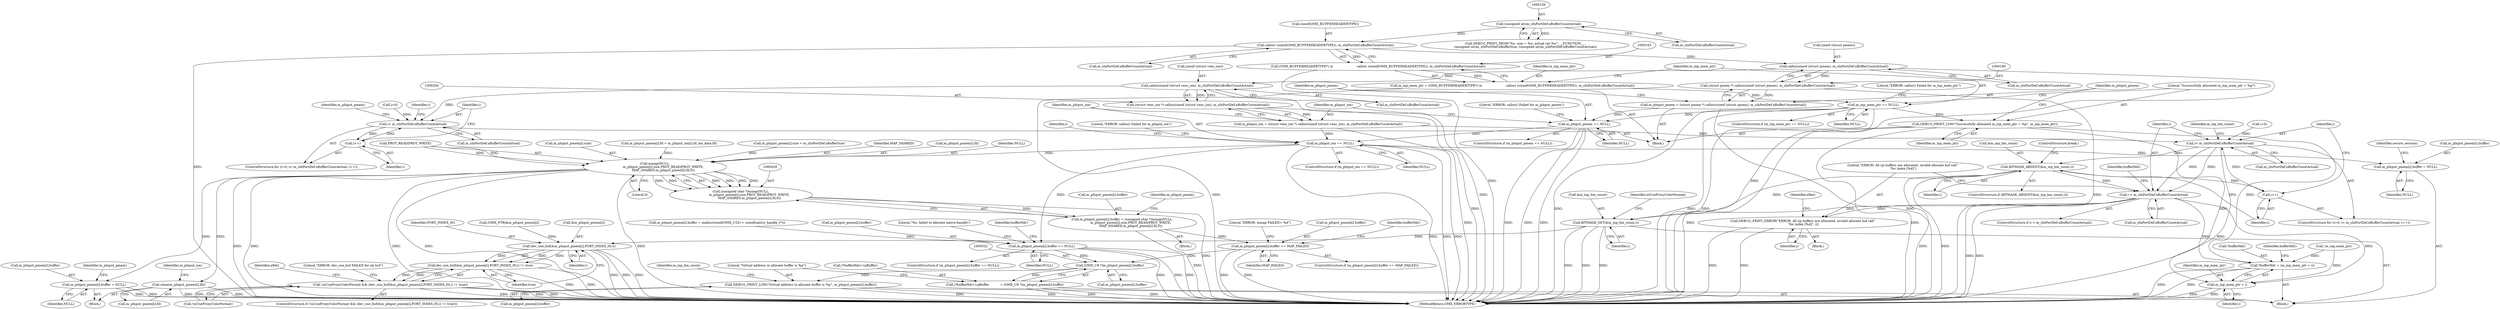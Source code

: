 digraph "0_Android_7558d03e6498e970b761aa44fff6b2c659202d95@API" {
"1000164" [label="(Call,calloc( (sizeof(OMX_BUFFERHEADERTYPE)), m_sInPortDef.nBufferCountActual))"];
"1000155" [label="(Call,(unsigned int)m_sInPortDef.nBufferCountActual)"];
"1000162" [label="(Call,(OMX_BUFFERHEADERTYPE*) \\n                        calloc( (sizeof(OMX_BUFFERHEADERTYPE)), m_sInPortDef.nBufferCountActual))"];
"1000160" [label="(Call,m_inp_mem_ptr = (OMX_BUFFERHEADERTYPE*) \\n                        calloc( (sizeof(OMX_BUFFERHEADERTYPE)), m_sInPortDef.nBufferCountActual))"];
"1000171" [label="(Call,m_inp_mem_ptr == NULL)"];
"1000179" [label="(Call,DEBUG_PRINT_LOW(\"Successfully allocated m_inp_mem_ptr = %p\", m_inp_mem_ptr))"];
"1000293" [label="(Call,*bufferHdr = (m_inp_mem_ptr + i))"];
"1000296" [label="(Call,m_inp_mem_ptr + i)"];
"1000193" [label="(Call,m_pInput_pmem == NULL)"];
"1000212" [label="(Call,m_pInput_ion == NULL)"];
"1000410" [label="(Call,m_pInput_pmem[i].buffer = NULL)"];
"1000429" [label="(Call,mmap(NULL,\n                 m_pInput_pmem[i].size,PROT_READ|PROT_WRITE,\n                 MAP_SHARED,m_pInput_pmem[i].fd,0))"];
"1000427" [label="(Call,(unsigned char *)mmap(NULL,\n                 m_pInput_pmem[i].size,PROT_READ|PROT_WRITE,\n                 MAP_SHARED,m_pInput_pmem[i].fd,0))"];
"1000421" [label="(Call,m_pInput_pmem[i].buffer = (unsigned char *)mmap(NULL,\n                 m_pInput_pmem[i].size,PROT_READ|PROT_WRITE,\n                 MAP_SHARED,m_pInput_pmem[i].fd,0))"];
"1000447" [label="(Call,m_pInput_pmem[i].buffer == MAP_FAILED)"];
"1000521" [label="(Call,(OMX_U8 *)m_pInput_pmem[i].buffer)"];
"1000516" [label="(Call,(*bufferHdr)->pBuffer           = (OMX_U8 *)m_pInput_pmem[i].buffer)"];
"1000528" [label="(Call,DEBUG_PRINT_LOW(\"Virtual address in allocate buffer is %p\", m_pInput_pmem[i].buffer))"];
"1000458" [label="(Call,m_pInput_pmem[i].buffer = NULL)"];
"1000465" [label="(Call,close(m_pInput_pmem[i].fd))"];
"1000493" [label="(Call,m_pInput_pmem[i].buffer == NULL)"];
"1000186" [label="(Call,calloc(sizeof (struct pmem), m_sInPortDef.nBufferCountActual))"];
"1000184" [label="(Call,(struct pmem *) calloc(sizeof (struct pmem), m_sInPortDef.nBufferCountActual))"];
"1000182" [label="(Call,m_pInput_pmem = (struct pmem *) calloc(sizeof (struct pmem), m_sInPortDef.nBufferCountActual))"];
"1000205" [label="(Call,calloc(sizeof (struct venc_ion), m_sInPortDef.nBufferCountActual))"];
"1000203" [label="(Call,(struct venc_ion *) calloc(sizeof (struct venc_ion), m_sInPortDef.nBufferCountActual))"];
"1000201" [label="(Call,m_pInput_ion = (struct venc_ion *) calloc(sizeof (struct venc_ion), m_sInPortDef.nBufferCountActual))"];
"1000224" [label="(Call,i< m_sInPortDef.nBufferCountActual)"];
"1000229" [label="(Call,i++)"];
"1000271" [label="(Call,i< m_sInPortDef.nBufferCountActual)"];
"1000280" [label="(Call,BITMASK_ABSENT(&m_inp_bm_count,i))"];
"1000276" [label="(Call,i++)"];
"1000287" [label="(Call,i < m_sInPortDef.nBufferCountActual)"];
"1000535" [label="(Call,BITMASK_SET(&m_inp_bm_count,i))"];
"1000544" [label="(Call,dev_use_buf(&m_pInput_pmem[i],PORT_INDEX_IN,i))"];
"1000543" [label="(Call,dev_use_buf(&m_pInput_pmem[i],PORT_INDEX_IN,i) != true)"];
"1000540" [label="(Call,!mUseProxyColorFormat && (dev_use_buf(&m_pInput_pmem[i],PORT_INDEX_IN,i) != true))"];
"1000559" [label="(Call,DEBUG_PRINT_ERROR(\"ERROR: All i/p buffers are allocated, invalid allocate buf call\"\n \"for index [%d]\", i))"];
"1000530" [label="(Call,m_pInput_pmem[i].buffer)"];
"1000211" [label="(ControlStructure,if (m_pInput_ion == NULL))"];
"1000454" [label="(Block,)"];
"1000293" [label="(Call,*bufferHdr = (m_inp_mem_ptr + i))"];
"1000202" [label="(Identifier,m_pInput_ion)"];
"1000436" [label="(Call,PROT_READ|PROT_WRITE)"];
"1000466" [label="(Call,m_pInput_pmem[i].fd)"];
"1000538" [label="(Identifier,i)"];
"1000160" [label="(Call,m_inp_mem_ptr = (OMX_BUFFERHEADERTYPE*) \\n                        calloc( (sizeof(OMX_BUFFERHEADERTYPE)), m_sInPortDef.nBufferCountActual))"];
"1000339" [label="(Call,(OMX_PTR)&m_pInput_pmem[i])"];
"1000208" [label="(Call,m_sInPortDef.nBufferCountActual)"];
"1000298" [label="(Identifier,i)"];
"1000422" [label="(Call,m_pInput_pmem[i].buffer)"];
"1000167" [label="(Call,m_sInPortDef.nBufferCountActual)"];
"1000201" [label="(Call,m_pInput_ion = (struct venc_ion *) calloc(sizeof (struct venc_ion), m_sInPortDef.nBufferCountActual))"];
"1000431" [label="(Call,m_pInput_pmem[i].size)"];
"1000224" [label="(Call,i< m_sInPortDef.nBufferCountActual)"];
"1000427" [label="(Call,(unsigned char *)mmap(NULL,\n                 m_pInput_pmem[i].size,PROT_READ|PROT_WRITE,\n                 MAP_SHARED,m_pInput_pmem[i].fd,0))"];
"1000453" [label="(Identifier,MAP_FAILED)"];
"1000448" [label="(Call,m_pInput_pmem[i].buffer)"];
"1000155" [label="(Call,(unsigned int)m_sInPortDef.nBufferCountActual)"];
"1000296" [label="(Call,m_inp_mem_ptr + i)"];
"1000289" [label="(Call,m_sInPortDef.nBufferCountActual)"];
"1000302" [label="(Identifier,bufferHdr)"];
"1000458" [label="(Call,m_pInput_pmem[i].buffer = NULL)"];
"1000272" [label="(Identifier,i)"];
"1000551" [label="(Identifier,true)"];
"1000225" [label="(Identifier,i)"];
"1000493" [label="(Call,m_pInput_pmem[i].buffer == NULL)"];
"1000285" [label="(ControlStructure,break;)"];
"1000179" [label="(Call,DEBUG_PRINT_LOW(\"Successfully allocated m_inp_mem_ptr = %p\", m_inp_mem_ptr))"];
"1000195" [label="(Identifier,NULL)"];
"1000567" [label="(MethodReturn,OMX_ERRORTYPE)"];
"1000193" [label="(Call,m_pInput_pmem == NULL)"];
"1000529" [label="(Literal,\"Virtual address in allocate buffer is %p\")"];
"1000269" [label="(Identifier,i)"];
"1000297" [label="(Identifier,m_inp_mem_ptr)"];
"1000559" [label="(Call,DEBUG_PRINT_ERROR(\"ERROR: All i/p buffers are allocated, invalid allocate buf call\"\n \"for index [%d]\", i))"];
"1000381" [label="(Call,m_pInput_pmem[i].fd = m_pInput_ion[i].fd_ion_data.fd)"];
"1000294" [label="(Call,*bufferHdr)"];
"1000545" [label="(Call,&m_pInput_pmem[i])"];
"1000235" [label="(Identifier,m_pInput_pmem)"];
"1000212" [label="(Call,m_pInput_ion == NULL)"];
"1000172" [label="(Identifier,m_inp_mem_ptr)"];
"1000554" [label="(Literal,\"ERROR: dev_use_buf FAILED for i/p buf\")"];
"1000283" [label="(Identifier,i)"];
"1000394" [label="(Call,m_pInput_pmem[i].size = m_sInPortDef.nBufferSize)"];
"1000288" [label="(Identifier,i)"];
"1000544" [label="(Call,dev_use_buf(&m_pInput_pmem[i],PORT_INDEX_IN,i))"];
"1000480" [label="(Call,m_pInput_pmem[i].buffer = malloc(sizeof(OMX_U32) + sizeof(native_handle_t*)))"];
"1000276" [label="(Call,i++)"];
"1000173" [label="(Identifier,NULL)"];
"1000450" [label="(Identifier,m_pInput_pmem)"];
"1000206" [label="(Call,sizeof (struct venc_ion))"];
"1000226" [label="(Call,m_sInPortDef.nBufferCountActual)"];
"1000186" [label="(Call,calloc(sizeof (struct pmem), m_sInPortDef.nBufferCountActual))"];
"1000280" [label="(Call,BITMASK_ABSENT(&m_inp_bm_count,i))"];
"1000536" [label="(Call,&m_inp_bm_count)"];
"1000176" [label="(Literal,\"ERROR: calloc() Failed for m_inp_mem_ptr\")"];
"1000287" [label="(Call,i < m_sInPortDef.nBufferCountActual)"];
"1000499" [label="(Identifier,NULL)"];
"1000528" [label="(Call,DEBUG_PRINT_LOW(\"Virtual address in allocate buffer is %p\", m_pInput_pmem[i].buffer))"];
"1000549" [label="(Identifier,PORT_INDEX_IN)"];
"1000184" [label="(Call,(struct pmem *) calloc(sizeof (struct pmem), m_sInPortDef.nBufferCountActual))"];
"1000416" [label="(Identifier,NULL)"];
"1000205" [label="(Call,calloc(sizeof (struct venc_ion), m_sInPortDef.nBufferCountActual))"];
"1000465" [label="(Call,close(m_pInput_pmem[i].fd))"];
"1000445" [label="(Literal,0)"];
"1000194" [label="(Identifier,m_pInput_pmem)"];
"1000439" [label="(Identifier,MAP_SHARED)"];
"1000214" [label="(Identifier,NULL)"];
"1000464" [label="(Identifier,NULL)"];
"1000217" [label="(Literal,\"ERROR: calloc() Failed for m_pInput_ion\")"];
"1000183" [label="(Identifier,m_pInput_pmem)"];
"1000267" [label="(ControlStructure,for (i=0; i< m_sInPortDef.nBufferCountActual; i++))"];
"1000440" [label="(Call,m_pInput_pmem[i].fd)"];
"1000271" [label="(Call,i< m_sInPortDef.nBufferCountActual)"];
"1000494" [label="(Call,m_pInput_pmem[i].buffer)"];
"1000165" [label="(Call,sizeof(OMX_BUFFERHEADERTYPE))"];
"1000468" [label="(Identifier,m_pInput_pmem)"];
"1000519" [label="(Identifier,bufferHdr)"];
"1000282" [label="(Identifier,m_inp_bm_count)"];
"1000295" [label="(Identifier,bufferHdr)"];
"1000286" [label="(ControlStructure,if (i < m_sInPortDef.nBufferCountActual))"];
"1000537" [label="(Identifier,m_inp_bm_count)"];
"1000162" [label="(Call,(OMX_BUFFERHEADERTYPE*) \\n                        calloc( (sizeof(OMX_BUFFERHEADERTYPE)), m_sInPortDef.nBufferCountActual))"];
"1000419" [label="(Identifier,secure_session)"];
"1000558" [label="(Block,)"];
"1000550" [label="(Identifier,i)"];
"1000420" [label="(Block,)"];
"1000273" [label="(Call,m_sInPortDef.nBufferCountActual)"];
"1000281" [label="(Call,&m_inp_bm_count)"];
"1000171" [label="(Call,m_inp_mem_ptr == NULL)"];
"1000540" [label="(Call,!mUseProxyColorFormat && (dev_use_buf(&m_pInput_pmem[i],PORT_INDEX_IN,i) != true))"];
"1000144" [label="(Call,!m_inp_mem_ptr)"];
"1000189" [label="(Call,m_sInPortDef.nBufferCountActual)"];
"1000292" [label="(Block,)"];
"1000147" [label="(Call,DEBUG_PRINT_HIGH(\"%s: size = %u, actual cnt %u\", __FUNCTION__,\n (unsigned int)m_sInPortDef.nBufferSize, (unsigned int)m_sInPortDef.nBufferCountActual))"];
"1000446" [label="(ControlStructure,if (m_pInput_pmem[i].buffer == MAP_FAILED))"];
"1000539" [label="(ControlStructure,if (!mUseProxyColorFormat && (dev_use_buf(&m_pInput_pmem[i],PORT_INDEX_IN,i) != true)))"];
"1000517" [label="(Call,(*bufferHdr)->pBuffer)"];
"1000456" [label="(Literal,\"ERROR: mmap FAILED= %d\")"];
"1000222" [label="(Identifier,i)"];
"1000474" [label="(Identifier,m_pInput_ion)"];
"1000560" [label="(Literal,\"ERROR: All i/p buffers are allocated, invalid allocate buf call\"\n \"for index [%d]\")"];
"1000430" [label="(Identifier,NULL)"];
"1000187" [label="(Call,sizeof (struct pmem))"];
"1000492" [label="(ControlStructure,if (m_pInput_pmem[i].buffer == NULL))"];
"1000164" [label="(Call,calloc( (sizeof(OMX_BUFFERHEADERTYPE)), m_sInPortDef.nBufferCountActual))"];
"1000535" [label="(Call,BITMASK_SET(&m_inp_bm_count,i))"];
"1000561" [label="(Identifier,i)"];
"1000459" [label="(Call,m_pInput_pmem[i].buffer)"];
"1000221" [label="(Call,i=0)"];
"1000502" [label="(Literal,\"%s: failed to allocate native-handle\")"];
"1000543" [label="(Call,dev_use_buf(&m_pInput_pmem[i],PORT_INDEX_IN,i) != true)"];
"1000213" [label="(Identifier,m_pInput_ion)"];
"1000170" [label="(ControlStructure,if (m_inp_mem_ptr == NULL))"];
"1000161" [label="(Identifier,m_inp_mem_ptr)"];
"1000516" [label="(Call,(*bufferHdr)->pBuffer           = (OMX_U8 *)m_pInput_pmem[i].buffer)"];
"1000447" [label="(Call,m_pInput_pmem[i].buffer == MAP_FAILED)"];
"1000509" [label="(Identifier,bufferHdr)"];
"1000268" [label="(Call,i=0)"];
"1000563" [label="(Identifier,eRet)"];
"1000203" [label="(Call,(struct venc_ion *) calloc(sizeof (struct venc_ion), m_sInPortDef.nBufferCountActual))"];
"1000230" [label="(Identifier,i)"];
"1000157" [label="(Call,m_sInPortDef.nBufferCountActual)"];
"1000180" [label="(Literal,\"Successfully allocated m_inp_mem_ptr = %p\")"];
"1000566" [label="(Identifier,eRet)"];
"1000541" [label="(Call,!mUseProxyColorFormat)"];
"1000411" [label="(Call,m_pInput_pmem[i].buffer)"];
"1000220" [label="(ControlStructure,for (i=0; i< m_sInPortDef.nBufferCountActual; i++))"];
"1000521" [label="(Call,(OMX_U8 *)m_pInput_pmem[i].buffer)"];
"1000542" [label="(Identifier,mUseProxyColorFormat)"];
"1000410" [label="(Call,m_pInput_pmem[i].buffer = NULL)"];
"1000181" [label="(Identifier,m_inp_mem_ptr)"];
"1000198" [label="(Literal,\"ERROR: calloc() Failed for m_pInput_pmem\")"];
"1000429" [label="(Call,mmap(NULL,\n                 m_pInput_pmem[i].size,PROT_READ|PROT_WRITE,\n                 MAP_SHARED,m_pInput_pmem[i].fd,0))"];
"1000523" [label="(Call,m_pInput_pmem[i].buffer)"];
"1000192" [label="(ControlStructure,if (m_pInput_pmem == NULL))"];
"1000421" [label="(Call,m_pInput_pmem[i].buffer = (unsigned char *)mmap(NULL,\n                 m_pInput_pmem[i].size,PROT_READ|PROT_WRITE,\n                 MAP_SHARED,m_pInput_pmem[i].fd,0))"];
"1000182" [label="(Call,m_pInput_pmem = (struct pmem *) calloc(sizeof (struct pmem), m_sInPortDef.nBufferCountActual))"];
"1000146" [label="(Block,)"];
"1000279" [label="(ControlStructure,if (BITMASK_ABSENT(&m_inp_bm_count,i)))"];
"1000277" [label="(Identifier,i)"];
"1000229" [label="(Call,i++)"];
"1000164" -> "1000162"  [label="AST: "];
"1000164" -> "1000167"  [label="CFG: "];
"1000165" -> "1000164"  [label="AST: "];
"1000167" -> "1000164"  [label="AST: "];
"1000162" -> "1000164"  [label="CFG: "];
"1000164" -> "1000567"  [label="DDG: "];
"1000164" -> "1000162"  [label="DDG: "];
"1000155" -> "1000164"  [label="DDG: "];
"1000164" -> "1000186"  [label="DDG: "];
"1000155" -> "1000147"  [label="AST: "];
"1000155" -> "1000157"  [label="CFG: "];
"1000156" -> "1000155"  [label="AST: "];
"1000157" -> "1000155"  [label="AST: "];
"1000147" -> "1000155"  [label="CFG: "];
"1000155" -> "1000147"  [label="DDG: "];
"1000162" -> "1000160"  [label="AST: "];
"1000163" -> "1000162"  [label="AST: "];
"1000160" -> "1000162"  [label="CFG: "];
"1000162" -> "1000567"  [label="DDG: "];
"1000162" -> "1000160"  [label="DDG: "];
"1000160" -> "1000146"  [label="AST: "];
"1000161" -> "1000160"  [label="AST: "];
"1000172" -> "1000160"  [label="CFG: "];
"1000160" -> "1000567"  [label="DDG: "];
"1000160" -> "1000171"  [label="DDG: "];
"1000171" -> "1000170"  [label="AST: "];
"1000171" -> "1000173"  [label="CFG: "];
"1000172" -> "1000171"  [label="AST: "];
"1000173" -> "1000171"  [label="AST: "];
"1000176" -> "1000171"  [label="CFG: "];
"1000180" -> "1000171"  [label="CFG: "];
"1000171" -> "1000567"  [label="DDG: "];
"1000171" -> "1000567"  [label="DDG: "];
"1000171" -> "1000567"  [label="DDG: "];
"1000171" -> "1000179"  [label="DDG: "];
"1000171" -> "1000193"  [label="DDG: "];
"1000179" -> "1000146"  [label="AST: "];
"1000179" -> "1000181"  [label="CFG: "];
"1000180" -> "1000179"  [label="AST: "];
"1000181" -> "1000179"  [label="AST: "];
"1000183" -> "1000179"  [label="CFG: "];
"1000179" -> "1000567"  [label="DDG: "];
"1000179" -> "1000567"  [label="DDG: "];
"1000179" -> "1000293"  [label="DDG: "];
"1000179" -> "1000296"  [label="DDG: "];
"1000293" -> "1000292"  [label="AST: "];
"1000293" -> "1000296"  [label="CFG: "];
"1000294" -> "1000293"  [label="AST: "];
"1000296" -> "1000293"  [label="AST: "];
"1000302" -> "1000293"  [label="CFG: "];
"1000293" -> "1000567"  [label="DDG: "];
"1000293" -> "1000567"  [label="DDG: "];
"1000144" -> "1000293"  [label="DDG: "];
"1000287" -> "1000293"  [label="DDG: "];
"1000296" -> "1000298"  [label="CFG: "];
"1000297" -> "1000296"  [label="AST: "];
"1000298" -> "1000296"  [label="AST: "];
"1000296" -> "1000567"  [label="DDG: "];
"1000296" -> "1000567"  [label="DDG: "];
"1000144" -> "1000296"  [label="DDG: "];
"1000287" -> "1000296"  [label="DDG: "];
"1000193" -> "1000192"  [label="AST: "];
"1000193" -> "1000195"  [label="CFG: "];
"1000194" -> "1000193"  [label="AST: "];
"1000195" -> "1000193"  [label="AST: "];
"1000198" -> "1000193"  [label="CFG: "];
"1000202" -> "1000193"  [label="CFG: "];
"1000193" -> "1000567"  [label="DDG: "];
"1000193" -> "1000567"  [label="DDG: "];
"1000193" -> "1000567"  [label="DDG: "];
"1000182" -> "1000193"  [label="DDG: "];
"1000193" -> "1000212"  [label="DDG: "];
"1000212" -> "1000211"  [label="AST: "];
"1000212" -> "1000214"  [label="CFG: "];
"1000213" -> "1000212"  [label="AST: "];
"1000214" -> "1000212"  [label="AST: "];
"1000217" -> "1000212"  [label="CFG: "];
"1000222" -> "1000212"  [label="CFG: "];
"1000212" -> "1000567"  [label="DDG: "];
"1000212" -> "1000567"  [label="DDG: "];
"1000212" -> "1000567"  [label="DDG: "];
"1000201" -> "1000212"  [label="DDG: "];
"1000212" -> "1000410"  [label="DDG: "];
"1000212" -> "1000429"  [label="DDG: "];
"1000212" -> "1000493"  [label="DDG: "];
"1000410" -> "1000292"  [label="AST: "];
"1000410" -> "1000416"  [label="CFG: "];
"1000411" -> "1000410"  [label="AST: "];
"1000416" -> "1000410"  [label="AST: "];
"1000419" -> "1000410"  [label="CFG: "];
"1000429" -> "1000427"  [label="AST: "];
"1000429" -> "1000445"  [label="CFG: "];
"1000430" -> "1000429"  [label="AST: "];
"1000431" -> "1000429"  [label="AST: "];
"1000436" -> "1000429"  [label="AST: "];
"1000439" -> "1000429"  [label="AST: "];
"1000440" -> "1000429"  [label="AST: "];
"1000445" -> "1000429"  [label="AST: "];
"1000427" -> "1000429"  [label="CFG: "];
"1000429" -> "1000567"  [label="DDG: "];
"1000429" -> "1000567"  [label="DDG: "];
"1000429" -> "1000567"  [label="DDG: "];
"1000429" -> "1000567"  [label="DDG: "];
"1000429" -> "1000567"  [label="DDG: "];
"1000429" -> "1000427"  [label="DDG: "];
"1000429" -> "1000427"  [label="DDG: "];
"1000429" -> "1000427"  [label="DDG: "];
"1000429" -> "1000427"  [label="DDG: "];
"1000429" -> "1000427"  [label="DDG: "];
"1000429" -> "1000427"  [label="DDG: "];
"1000394" -> "1000429"  [label="DDG: "];
"1000436" -> "1000429"  [label="DDG: "];
"1000436" -> "1000429"  [label="DDG: "];
"1000381" -> "1000429"  [label="DDG: "];
"1000429" -> "1000458"  [label="DDG: "];
"1000429" -> "1000465"  [label="DDG: "];
"1000427" -> "1000421"  [label="AST: "];
"1000428" -> "1000427"  [label="AST: "];
"1000421" -> "1000427"  [label="CFG: "];
"1000427" -> "1000567"  [label="DDG: "];
"1000427" -> "1000421"  [label="DDG: "];
"1000421" -> "1000420"  [label="AST: "];
"1000422" -> "1000421"  [label="AST: "];
"1000450" -> "1000421"  [label="CFG: "];
"1000421" -> "1000567"  [label="DDG: "];
"1000421" -> "1000447"  [label="DDG: "];
"1000447" -> "1000446"  [label="AST: "];
"1000447" -> "1000453"  [label="CFG: "];
"1000448" -> "1000447"  [label="AST: "];
"1000453" -> "1000447"  [label="AST: "];
"1000456" -> "1000447"  [label="CFG: "];
"1000519" -> "1000447"  [label="CFG: "];
"1000447" -> "1000567"  [label="DDG: "];
"1000447" -> "1000567"  [label="DDG: "];
"1000447" -> "1000521"  [label="DDG: "];
"1000521" -> "1000516"  [label="AST: "];
"1000521" -> "1000523"  [label="CFG: "];
"1000522" -> "1000521"  [label="AST: "];
"1000523" -> "1000521"  [label="AST: "];
"1000516" -> "1000521"  [label="CFG: "];
"1000521" -> "1000516"  [label="DDG: "];
"1000493" -> "1000521"  [label="DDG: "];
"1000521" -> "1000528"  [label="DDG: "];
"1000516" -> "1000292"  [label="AST: "];
"1000517" -> "1000516"  [label="AST: "];
"1000529" -> "1000516"  [label="CFG: "];
"1000516" -> "1000567"  [label="DDG: "];
"1000516" -> "1000567"  [label="DDG: "];
"1000528" -> "1000292"  [label="AST: "];
"1000528" -> "1000530"  [label="CFG: "];
"1000529" -> "1000528"  [label="AST: "];
"1000530" -> "1000528"  [label="AST: "];
"1000537" -> "1000528"  [label="CFG: "];
"1000528" -> "1000567"  [label="DDG: "];
"1000528" -> "1000567"  [label="DDG: "];
"1000458" -> "1000454"  [label="AST: "];
"1000458" -> "1000464"  [label="CFG: "];
"1000459" -> "1000458"  [label="AST: "];
"1000464" -> "1000458"  [label="AST: "];
"1000468" -> "1000458"  [label="CFG: "];
"1000458" -> "1000567"  [label="DDG: "];
"1000458" -> "1000567"  [label="DDG: "];
"1000465" -> "1000454"  [label="AST: "];
"1000465" -> "1000466"  [label="CFG: "];
"1000466" -> "1000465"  [label="AST: "];
"1000474" -> "1000465"  [label="CFG: "];
"1000465" -> "1000567"  [label="DDG: "];
"1000465" -> "1000567"  [label="DDG: "];
"1000493" -> "1000492"  [label="AST: "];
"1000493" -> "1000499"  [label="CFG: "];
"1000494" -> "1000493"  [label="AST: "];
"1000499" -> "1000493"  [label="AST: "];
"1000502" -> "1000493"  [label="CFG: "];
"1000509" -> "1000493"  [label="CFG: "];
"1000493" -> "1000567"  [label="DDG: "];
"1000493" -> "1000567"  [label="DDG: "];
"1000493" -> "1000567"  [label="DDG: "];
"1000480" -> "1000493"  [label="DDG: "];
"1000186" -> "1000184"  [label="AST: "];
"1000186" -> "1000189"  [label="CFG: "];
"1000187" -> "1000186"  [label="AST: "];
"1000189" -> "1000186"  [label="AST: "];
"1000184" -> "1000186"  [label="CFG: "];
"1000186" -> "1000567"  [label="DDG: "];
"1000186" -> "1000184"  [label="DDG: "];
"1000186" -> "1000205"  [label="DDG: "];
"1000184" -> "1000182"  [label="AST: "];
"1000185" -> "1000184"  [label="AST: "];
"1000182" -> "1000184"  [label="CFG: "];
"1000184" -> "1000567"  [label="DDG: "];
"1000184" -> "1000182"  [label="DDG: "];
"1000182" -> "1000146"  [label="AST: "];
"1000183" -> "1000182"  [label="AST: "];
"1000194" -> "1000182"  [label="CFG: "];
"1000182" -> "1000567"  [label="DDG: "];
"1000205" -> "1000203"  [label="AST: "];
"1000205" -> "1000208"  [label="CFG: "];
"1000206" -> "1000205"  [label="AST: "];
"1000208" -> "1000205"  [label="AST: "];
"1000203" -> "1000205"  [label="CFG: "];
"1000205" -> "1000567"  [label="DDG: "];
"1000205" -> "1000203"  [label="DDG: "];
"1000205" -> "1000224"  [label="DDG: "];
"1000203" -> "1000201"  [label="AST: "];
"1000204" -> "1000203"  [label="AST: "];
"1000201" -> "1000203"  [label="CFG: "];
"1000203" -> "1000567"  [label="DDG: "];
"1000203" -> "1000201"  [label="DDG: "];
"1000201" -> "1000146"  [label="AST: "];
"1000202" -> "1000201"  [label="AST: "];
"1000213" -> "1000201"  [label="CFG: "];
"1000201" -> "1000567"  [label="DDG: "];
"1000224" -> "1000220"  [label="AST: "];
"1000224" -> "1000226"  [label="CFG: "];
"1000225" -> "1000224"  [label="AST: "];
"1000226" -> "1000224"  [label="AST: "];
"1000235" -> "1000224"  [label="CFG: "];
"1000269" -> "1000224"  [label="CFG: "];
"1000221" -> "1000224"  [label="DDG: "];
"1000229" -> "1000224"  [label="DDG: "];
"1000224" -> "1000229"  [label="DDG: "];
"1000224" -> "1000271"  [label="DDG: "];
"1000229" -> "1000220"  [label="AST: "];
"1000229" -> "1000230"  [label="CFG: "];
"1000230" -> "1000229"  [label="AST: "];
"1000225" -> "1000229"  [label="CFG: "];
"1000271" -> "1000267"  [label="AST: "];
"1000271" -> "1000273"  [label="CFG: "];
"1000272" -> "1000271"  [label="AST: "];
"1000273" -> "1000271"  [label="AST: "];
"1000282" -> "1000271"  [label="CFG: "];
"1000288" -> "1000271"  [label="CFG: "];
"1000271" -> "1000567"  [label="DDG: "];
"1000268" -> "1000271"  [label="DDG: "];
"1000276" -> "1000271"  [label="DDG: "];
"1000271" -> "1000280"  [label="DDG: "];
"1000271" -> "1000287"  [label="DDG: "];
"1000271" -> "1000287"  [label="DDG: "];
"1000280" -> "1000279"  [label="AST: "];
"1000280" -> "1000283"  [label="CFG: "];
"1000281" -> "1000280"  [label="AST: "];
"1000283" -> "1000280"  [label="AST: "];
"1000285" -> "1000280"  [label="CFG: "];
"1000277" -> "1000280"  [label="CFG: "];
"1000280" -> "1000567"  [label="DDG: "];
"1000280" -> "1000567"  [label="DDG: "];
"1000280" -> "1000276"  [label="DDG: "];
"1000280" -> "1000287"  [label="DDG: "];
"1000280" -> "1000535"  [label="DDG: "];
"1000276" -> "1000267"  [label="AST: "];
"1000276" -> "1000277"  [label="CFG: "];
"1000277" -> "1000276"  [label="AST: "];
"1000272" -> "1000276"  [label="CFG: "];
"1000287" -> "1000286"  [label="AST: "];
"1000287" -> "1000289"  [label="CFG: "];
"1000288" -> "1000287"  [label="AST: "];
"1000289" -> "1000287"  [label="AST: "];
"1000295" -> "1000287"  [label="CFG: "];
"1000560" -> "1000287"  [label="CFG: "];
"1000287" -> "1000567"  [label="DDG: "];
"1000287" -> "1000567"  [label="DDG: "];
"1000287" -> "1000535"  [label="DDG: "];
"1000287" -> "1000559"  [label="DDG: "];
"1000535" -> "1000292"  [label="AST: "];
"1000535" -> "1000538"  [label="CFG: "];
"1000536" -> "1000535"  [label="AST: "];
"1000538" -> "1000535"  [label="AST: "];
"1000542" -> "1000535"  [label="CFG: "];
"1000535" -> "1000567"  [label="DDG: "];
"1000535" -> "1000567"  [label="DDG: "];
"1000535" -> "1000567"  [label="DDG: "];
"1000535" -> "1000544"  [label="DDG: "];
"1000544" -> "1000543"  [label="AST: "];
"1000544" -> "1000550"  [label="CFG: "];
"1000545" -> "1000544"  [label="AST: "];
"1000549" -> "1000544"  [label="AST: "];
"1000550" -> "1000544"  [label="AST: "];
"1000551" -> "1000544"  [label="CFG: "];
"1000544" -> "1000567"  [label="DDG: "];
"1000544" -> "1000567"  [label="DDG: "];
"1000544" -> "1000567"  [label="DDG: "];
"1000544" -> "1000543"  [label="DDG: "];
"1000544" -> "1000543"  [label="DDG: "];
"1000544" -> "1000543"  [label="DDG: "];
"1000339" -> "1000544"  [label="DDG: "];
"1000543" -> "1000540"  [label="AST: "];
"1000543" -> "1000551"  [label="CFG: "];
"1000551" -> "1000543"  [label="AST: "];
"1000540" -> "1000543"  [label="CFG: "];
"1000543" -> "1000567"  [label="DDG: "];
"1000543" -> "1000567"  [label="DDG: "];
"1000543" -> "1000540"  [label="DDG: "];
"1000543" -> "1000540"  [label="DDG: "];
"1000540" -> "1000539"  [label="AST: "];
"1000540" -> "1000541"  [label="CFG: "];
"1000541" -> "1000540"  [label="AST: "];
"1000554" -> "1000540"  [label="CFG: "];
"1000566" -> "1000540"  [label="CFG: "];
"1000540" -> "1000567"  [label="DDG: "];
"1000540" -> "1000567"  [label="DDG: "];
"1000540" -> "1000567"  [label="DDG: "];
"1000541" -> "1000540"  [label="DDG: "];
"1000559" -> "1000558"  [label="AST: "];
"1000559" -> "1000561"  [label="CFG: "];
"1000560" -> "1000559"  [label="AST: "];
"1000561" -> "1000559"  [label="AST: "];
"1000563" -> "1000559"  [label="CFG: "];
"1000559" -> "1000567"  [label="DDG: "];
"1000559" -> "1000567"  [label="DDG: "];
}
